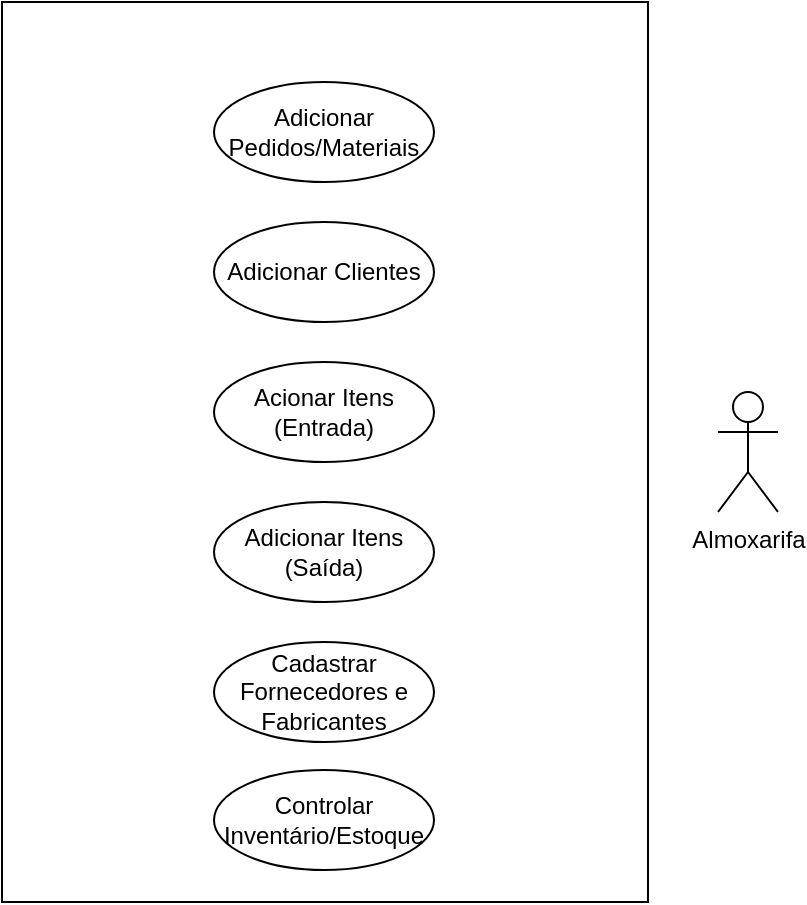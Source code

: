 <mxfile version="20.5.3" type="device"><diagram id="m5cyJwenZ31gSlz7eDSZ" name="Página-1"><mxGraphModel dx="1296" dy="722" grid="1" gridSize="10" guides="1" tooltips="1" connect="1" arrows="1" fold="1" page="1" pageScale="1" pageWidth="827" pageHeight="1169" math="0" shadow="0"><root><mxCell id="0"/><mxCell id="1" parent="0"/><mxCell id="xbBU9BJGq0JHT6qsB4cl-2" value="Almoxarifa" style="shape=umlActor;verticalLabelPosition=bottom;verticalAlign=top;html=1;outlineConnect=0;" vertex="1" parent="1"><mxGeometry x="610" y="235" width="30" height="60" as="geometry"/></mxCell><mxCell id="xbBU9BJGq0JHT6qsB4cl-3" value="" style="whiteSpace=wrap;html=1;movable=1;resizable=1;rotatable=1;deletable=1;editable=1;connectable=1;" vertex="1" parent="1"><mxGeometry x="252" y="40" width="323" height="450" as="geometry"/></mxCell><mxCell id="xbBU9BJGq0JHT6qsB4cl-6" value="Adicionar Pedidos/Materiais" style="ellipse;whiteSpace=wrap;html=1;" vertex="1" parent="1"><mxGeometry x="358" y="80" width="110" height="50" as="geometry"/></mxCell><mxCell id="xbBU9BJGq0JHT6qsB4cl-11" value="Adicionar Clientes" style="ellipse;whiteSpace=wrap;html=1;" vertex="1" parent="1"><mxGeometry x="358" y="150" width="110" height="50" as="geometry"/></mxCell><mxCell id="xbBU9BJGq0JHT6qsB4cl-12" value="Acionar Itens (Entrada)" style="ellipse;whiteSpace=wrap;html=1;" vertex="1" parent="1"><mxGeometry x="358" y="220" width="110" height="50" as="geometry"/></mxCell><mxCell id="xbBU9BJGq0JHT6qsB4cl-13" value="Adicionar Itens (Saída)" style="ellipse;whiteSpace=wrap;html=1;" vertex="1" parent="1"><mxGeometry x="358" y="290" width="110" height="50" as="geometry"/></mxCell><mxCell id="xbBU9BJGq0JHT6qsB4cl-14" value="Cadastrar Fornecedores e Fabricantes" style="ellipse;whiteSpace=wrap;html=1;" vertex="1" parent="1"><mxGeometry x="358" y="360" width="110" height="50" as="geometry"/></mxCell><mxCell id="xbBU9BJGq0JHT6qsB4cl-15" value="Controlar Inventário/Estoque" style="ellipse;whiteSpace=wrap;html=1;" vertex="1" parent="1"><mxGeometry x="358" y="424" width="110" height="50" as="geometry"/></mxCell></root></mxGraphModel></diagram></mxfile>